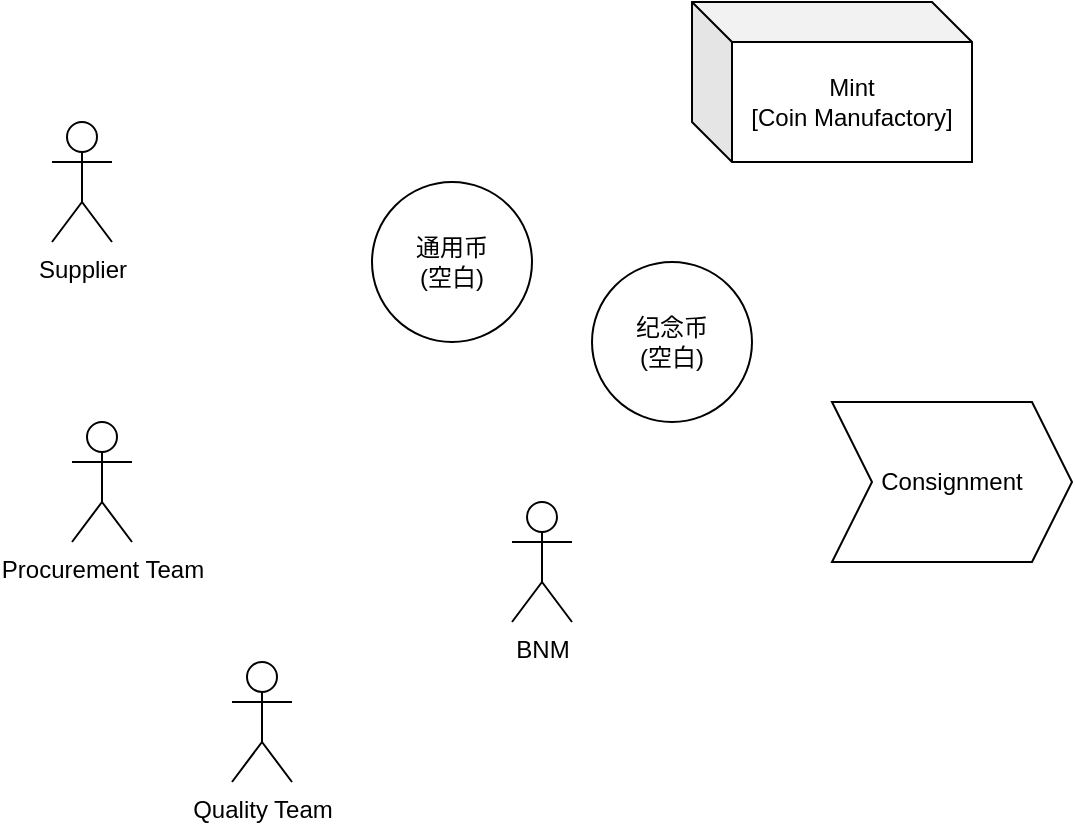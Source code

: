 <mxfile version="23.1.5" type="github">
  <diagram name="第 1 页" id="rmo7FRRk1HXZuVqKOXv-">
    <mxGraphModel dx="1050" dy="573" grid="1" gridSize="10" guides="1" tooltips="1" connect="1" arrows="1" fold="1" page="1" pageScale="1" pageWidth="827" pageHeight="1169" math="0" shadow="0">
      <root>
        <mxCell id="0" />
        <mxCell id="1" parent="0" />
        <mxCell id="A8kxXYFChUdS3i_0TLAP-1" value="Supplier" style="shape=umlActor;verticalLabelPosition=bottom;verticalAlign=top;html=1;outlineConnect=0;" vertex="1" parent="1">
          <mxGeometry x="210" y="170" width="30" height="60" as="geometry" />
        </mxCell>
        <mxCell id="A8kxXYFChUdS3i_0TLAP-2" value="Procurement Team" style="shape=umlActor;verticalLabelPosition=bottom;verticalAlign=top;html=1;outlineConnect=0;" vertex="1" parent="1">
          <mxGeometry x="220" y="320" width="30" height="60" as="geometry" />
        </mxCell>
        <mxCell id="A8kxXYFChUdS3i_0TLAP-3" value="纪念币&lt;br&gt;(空白)" style="ellipse;whiteSpace=wrap;html=1;aspect=fixed;" vertex="1" parent="1">
          <mxGeometry x="480" y="240" width="80" height="80" as="geometry" />
        </mxCell>
        <mxCell id="A8kxXYFChUdS3i_0TLAP-4" value="通用币&lt;br&gt;(空白)" style="ellipse;whiteSpace=wrap;html=1;aspect=fixed;" vertex="1" parent="1">
          <mxGeometry x="370" y="200" width="80" height="80" as="geometry" />
        </mxCell>
        <mxCell id="A8kxXYFChUdS3i_0TLAP-5" value="Mint&lt;br&gt;[Coin Manufactory]" style="shape=cube;whiteSpace=wrap;html=1;boundedLbl=1;backgroundOutline=1;darkOpacity=0.05;darkOpacity2=0.1;" vertex="1" parent="1">
          <mxGeometry x="530" y="110" width="140" height="80" as="geometry" />
        </mxCell>
        <mxCell id="A8kxXYFChUdS3i_0TLAP-6" value="Quality Team" style="shape=umlActor;verticalLabelPosition=bottom;verticalAlign=top;html=1;outlineConnect=0;" vertex="1" parent="1">
          <mxGeometry x="300" y="440" width="30" height="60" as="geometry" />
        </mxCell>
        <mxCell id="A8kxXYFChUdS3i_0TLAP-7" value="Consignment" style="shape=step;perimeter=stepPerimeter;whiteSpace=wrap;html=1;fixedSize=1;" vertex="1" parent="1">
          <mxGeometry x="600" y="310" width="120" height="80" as="geometry" />
        </mxCell>
        <mxCell id="A8kxXYFChUdS3i_0TLAP-8" value="BNM" style="shape=umlActor;verticalLabelPosition=bottom;verticalAlign=top;html=1;outlineConnect=0;" vertex="1" parent="1">
          <mxGeometry x="440" y="360" width="30" height="60" as="geometry" />
        </mxCell>
      </root>
    </mxGraphModel>
  </diagram>
</mxfile>
